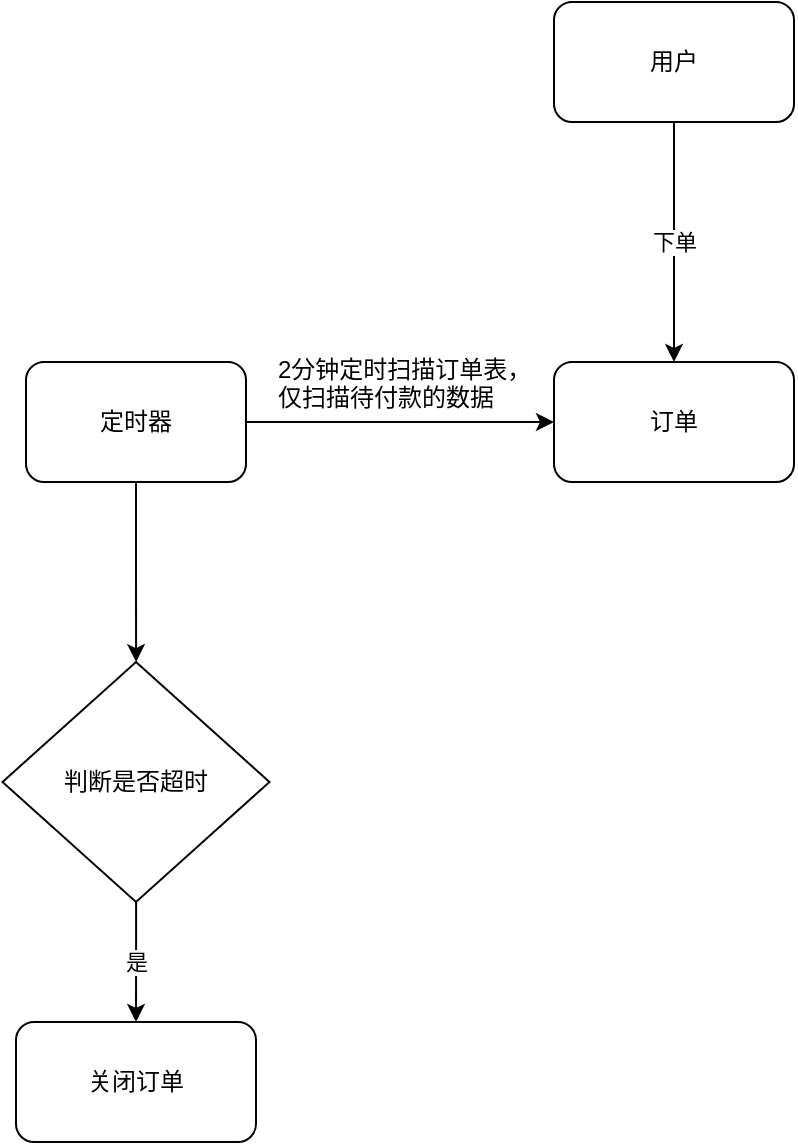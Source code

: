 <mxfile version="14.6.12" type="github">
  <diagram id="Cp5k-9RL2kLW5OHfvehj" name="第 1 页">
    <mxGraphModel dx="1422" dy="763" grid="1" gridSize="10" guides="1" tooltips="1" connect="1" arrows="1" fold="1" page="1" pageScale="1" pageWidth="827" pageHeight="1169" math="0" shadow="0">
      <root>
        <mxCell id="0" />
        <mxCell id="1" parent="0" />
        <mxCell id="_m9wMhNGeFRY37HW5Epy-4" value="下单" style="edgeStyle=orthogonalEdgeStyle;rounded=0;orthogonalLoop=1;jettySize=auto;html=1;entryX=0.5;entryY=0;entryDx=0;entryDy=0;" edge="1" parent="1" source="_m9wMhNGeFRY37HW5Epy-2" target="_m9wMhNGeFRY37HW5Epy-3">
          <mxGeometry relative="1" as="geometry" />
        </mxCell>
        <mxCell id="_m9wMhNGeFRY37HW5Epy-2" value="用户" style="rounded=1;whiteSpace=wrap;html=1;" vertex="1" parent="1">
          <mxGeometry x="354" y="60" width="120" height="60" as="geometry" />
        </mxCell>
        <mxCell id="_m9wMhNGeFRY37HW5Epy-3" value="订单" style="rounded=1;whiteSpace=wrap;html=1;" vertex="1" parent="1">
          <mxGeometry x="354" y="240" width="120" height="60" as="geometry" />
        </mxCell>
        <mxCell id="_m9wMhNGeFRY37HW5Epy-9" style="edgeStyle=orthogonalEdgeStyle;rounded=0;orthogonalLoop=1;jettySize=auto;html=1;entryX=0;entryY=0.5;entryDx=0;entryDy=0;" edge="1" parent="1" source="_m9wMhNGeFRY37HW5Epy-8" target="_m9wMhNGeFRY37HW5Epy-3">
          <mxGeometry relative="1" as="geometry" />
        </mxCell>
        <mxCell id="_m9wMhNGeFRY37HW5Epy-14" style="edgeStyle=orthogonalEdgeStyle;rounded=0;orthogonalLoop=1;jettySize=auto;html=1;" edge="1" parent="1" source="_m9wMhNGeFRY37HW5Epy-8" target="_m9wMhNGeFRY37HW5Epy-13">
          <mxGeometry relative="1" as="geometry" />
        </mxCell>
        <mxCell id="_m9wMhNGeFRY37HW5Epy-8" value="定时器" style="rounded=1;whiteSpace=wrap;html=1;" vertex="1" parent="1">
          <mxGeometry x="90" y="240" width="110" height="60" as="geometry" />
        </mxCell>
        <mxCell id="_m9wMhNGeFRY37HW5Epy-10" value="2分钟定时扫描订单表，仅扫描待付款的数据" style="text;whiteSpace=wrap;html=1;" vertex="1" parent="1">
          <mxGeometry x="214" y="230" width="140" height="30" as="geometry" />
        </mxCell>
        <mxCell id="_m9wMhNGeFRY37HW5Epy-16" value="是" style="edgeStyle=orthogonalEdgeStyle;rounded=0;orthogonalLoop=1;jettySize=auto;html=1;" edge="1" parent="1" source="_m9wMhNGeFRY37HW5Epy-13" target="_m9wMhNGeFRY37HW5Epy-15">
          <mxGeometry relative="1" as="geometry" />
        </mxCell>
        <mxCell id="_m9wMhNGeFRY37HW5Epy-13" value="判断是否超时" style="rhombus;whiteSpace=wrap;html=1;" vertex="1" parent="1">
          <mxGeometry x="78.25" y="390" width="133.5" height="120" as="geometry" />
        </mxCell>
        <mxCell id="_m9wMhNGeFRY37HW5Epy-15" value="关闭订单" style="rounded=1;whiteSpace=wrap;html=1;" vertex="1" parent="1">
          <mxGeometry x="85" y="570" width="120" height="60" as="geometry" />
        </mxCell>
      </root>
    </mxGraphModel>
  </diagram>
</mxfile>
